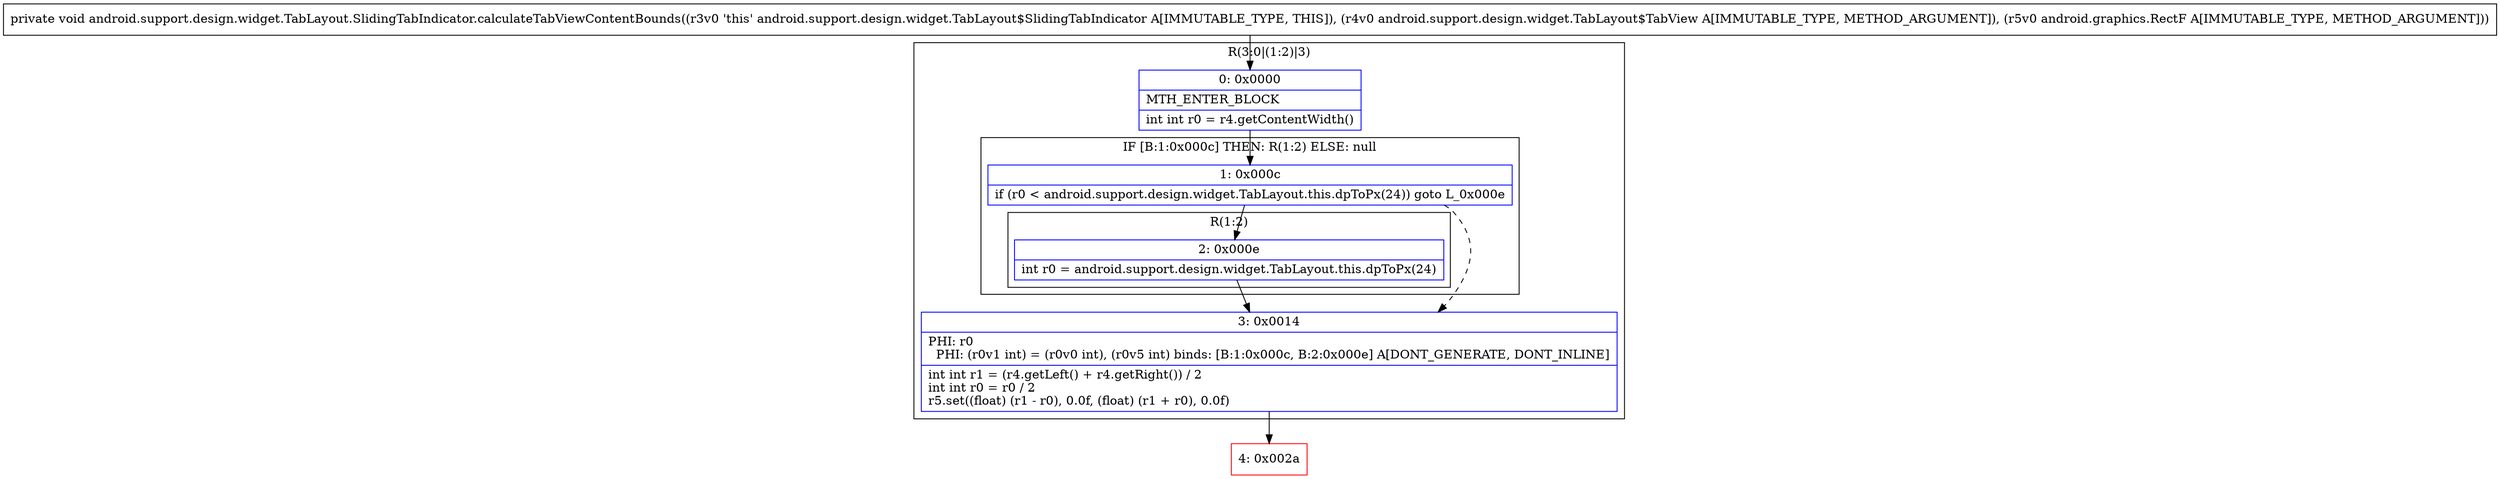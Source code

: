 digraph "CFG forandroid.support.design.widget.TabLayout.SlidingTabIndicator.calculateTabViewContentBounds(Landroid\/support\/design\/widget\/TabLayout$TabView;Landroid\/graphics\/RectF;)V" {
subgraph cluster_Region_93104520 {
label = "R(3:0|(1:2)|3)";
node [shape=record,color=blue];
Node_0 [shape=record,label="{0\:\ 0x0000|MTH_ENTER_BLOCK\l|int int r0 = r4.getContentWidth()\l}"];
subgraph cluster_IfRegion_1224477224 {
label = "IF [B:1:0x000c] THEN: R(1:2) ELSE: null";
node [shape=record,color=blue];
Node_1 [shape=record,label="{1\:\ 0x000c|if (r0 \< android.support.design.widget.TabLayout.this.dpToPx(24)) goto L_0x000e\l}"];
subgraph cluster_Region_282971496 {
label = "R(1:2)";
node [shape=record,color=blue];
Node_2 [shape=record,label="{2\:\ 0x000e|int r0 = android.support.design.widget.TabLayout.this.dpToPx(24)\l}"];
}
}
Node_3 [shape=record,label="{3\:\ 0x0014|PHI: r0 \l  PHI: (r0v1 int) = (r0v0 int), (r0v5 int) binds: [B:1:0x000c, B:2:0x000e] A[DONT_GENERATE, DONT_INLINE]\l|int int r1 = (r4.getLeft() + r4.getRight()) \/ 2\lint int r0 = r0 \/ 2\lr5.set((float) (r1 \- r0), 0.0f, (float) (r1 + r0), 0.0f)\l}"];
}
Node_4 [shape=record,color=red,label="{4\:\ 0x002a}"];
MethodNode[shape=record,label="{private void android.support.design.widget.TabLayout.SlidingTabIndicator.calculateTabViewContentBounds((r3v0 'this' android.support.design.widget.TabLayout$SlidingTabIndicator A[IMMUTABLE_TYPE, THIS]), (r4v0 android.support.design.widget.TabLayout$TabView A[IMMUTABLE_TYPE, METHOD_ARGUMENT]), (r5v0 android.graphics.RectF A[IMMUTABLE_TYPE, METHOD_ARGUMENT])) }"];
MethodNode -> Node_0;
Node_0 -> Node_1;
Node_1 -> Node_2;
Node_1 -> Node_3[style=dashed];
Node_2 -> Node_3;
Node_3 -> Node_4;
}

